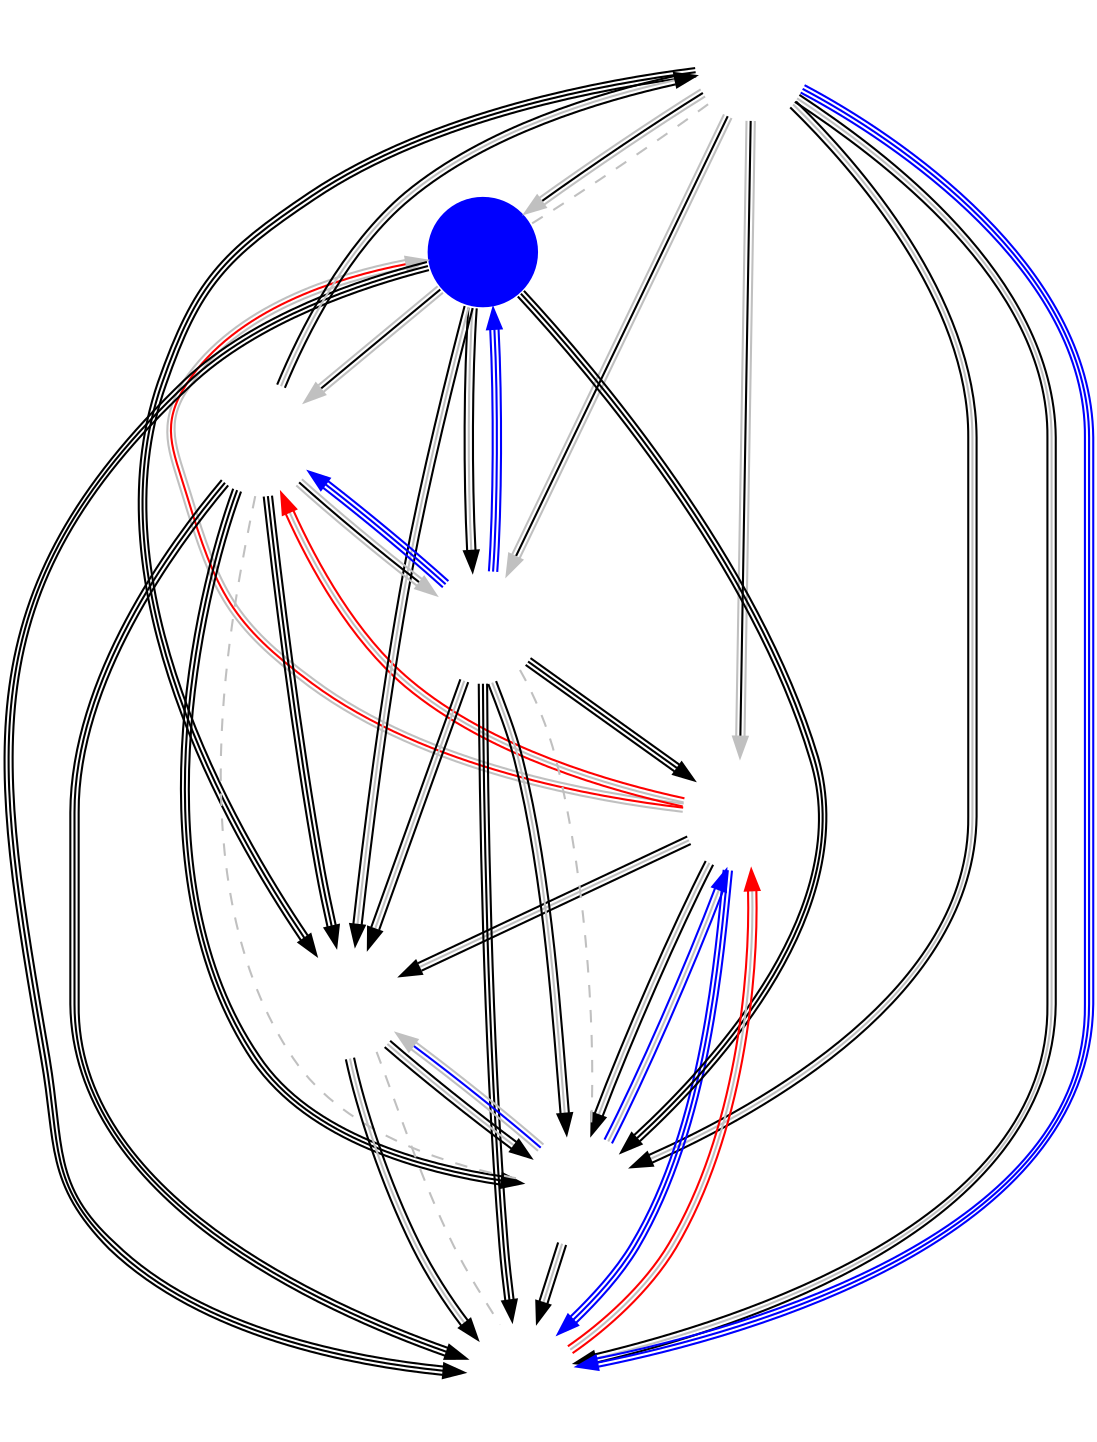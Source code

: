digraph NA {
	node [shape=circle fixedsize=true width=.75 label="" color="white"];
	imagepath="logos/";
	GFE	[ image="gale-force-esports.png" ];
	SSG	[ image="space-station-gaming.png" ];
	TS	[ image="tempo-storm.png" style=filled fillcolor=blue ];
	TF	[ image="team-freedom.png" ];
	R2E	[ image="roll20.png" ];
	SSS	[ image="superstars.png" ];
	LF	[ image="lag-force.png" ];
	EID	[ image="even-in-death.png" ];

	/* Phase 1 Aggregates */
//	GFE	->	SSG	[ color="lightgray:lightgray" ]
//	GFE	->	TS	[ color="lightgray" ]
//	GFE	->	TF	[ color="lightgray:lightgray" ]
//	R2E	->	GFE	[ color="lightgray" ]
//	GFE	->	SSS	[ color="lightgray:lightgray:lightgray" ]
//	GFE	->	LF	[ color="lightgray:lightgray:lightgray" ]
//	TS	->	SSG	[ color="lightgray:lightgray:lightgray" ]
//	TF	->	SSG	[ color="lightgray" ]
//	R2E	->	SSG	[ color="lightgray:lightgray" ]
//	SSS	->	SSG	[ color="lightgray:lightgray" ]
//	SSG	->	LF	[ color="lightgray" ]
//	TS	->	TF	[ color="lightgray:lightgray" constraint="false" ]
//	TS	->	R2E	[ color="lightgray" ]
//	TS	->	SSS	[ color="lightgray:lightgray" ]
//	TS	->	LF	[ color="lightgray" ]
//	R2E	->	TF	[ color="lightgray:lightgray:lightgray" ]
//	TF	->	SSS	[ color="lightgray" ]
//	TF	->	LF	[ color="lightgray:lightgray:lightgray" ]
//	R2E	->	SSS	[ color="lightgray:lightgray:lightgray" ]
//	R2E	->	LF	[ color="lightgray:lightgray:lightgray" ]
//	SSS	->	LF	[ color="lightgray:lightgray" ]

	/* Phase 2 Group stage 1 - Round 1 */
	SSG	->	SSS	[ color="black:gray:black" ]
	TF	->	EID	[ color="black:black:black" ]
	SSG	->	TF	[ /*color="black:gray:black"*/ color="red:gray:red" constraint="false" ]
	GFE	->	LF	[ color="black:gray:black" ]
	GFE	->	R2E	[ color="gray:black:gray" ]
	TS	->	EID	[ color="black:black:black" ]

	/* Phase 2 Group stage 1 - Round 2 */
	GFE	->	TS	[ color="gray:black:gray" ]
	R2E	->	LF	[ color="black:gray:black" ]
	SSS	->	EID	[ color="black:gray:black" ]
	TF	->	LF	[ color="black:black:black" ]
	SSG	->	TS	[ /*color="gray:black:gray"*/ color="gray:red:gray" constraint="false" ]
	R2E	->	SSS	[ color="black:gray:black" ]

	/* Phase 2 Group stage 1 - Round 3 */
	GFE	->	SSG	[ color="gray:black:gray" ]
	TF	->	SSS	[ color="black:black:black" ]
	TS	->	LF	[ color="black:black:black" ]
	R2E	->	EID	[ color="black:black:black" ]
	TF	->	GFE	[ color="black:gray:black" ]
	TS	->	SSS	[ color="black:gray:black" ]

	/* Phase 2 Group stage 1 - Round 4 */
	SSG	->	LF	[ color="black:gray:black" ]
	TF	->	R2E	[ color="gray:black:gray" ]
	TS	->	R2E	[ color="black:gray:black" ]
	GFE	->	EID	[ color="black:gray:black" ]
	EID	->	SSG	[ /*color="black:gray:black"*/ color="red:gray:red" constraint="false" ]
	SSS	->	LF	[ color="black:gray:black" ]

	/* Phase 2 Group stage 1 - Round 5 */
	R2E	->	SSG	[ color="black:black:black" ]
	GFE	->	SSS	[ color="black:black:black" ]
	LF	->	EID	[ color="black:gray:black" ]
	TS	->	TF	[ color="gray:black:gray" ]

	/* Phase 2 Group stage 2 - Round 1 */
	LF	->	SSG	[ color="blue:gray:blue" ]
	R2E	->	TF	[ color="blue:blue:blue" ]
	R2E	->	TS	[ color="blue:blue:blue" ]
	GFE	->	EID	[ color="blue:blue:blue" ]
	SSG	->	EID	[ color="blue:blue:blue" ]
	LF	->	SSS	[ color="gray:blue:gray" ]	

	edge [ color="gray" dir="none" constraint="false" style="dashed"]

	TS	->	GFE
	R2E	->	LF
	SSS	->	EID
	TF	->	LF
}
